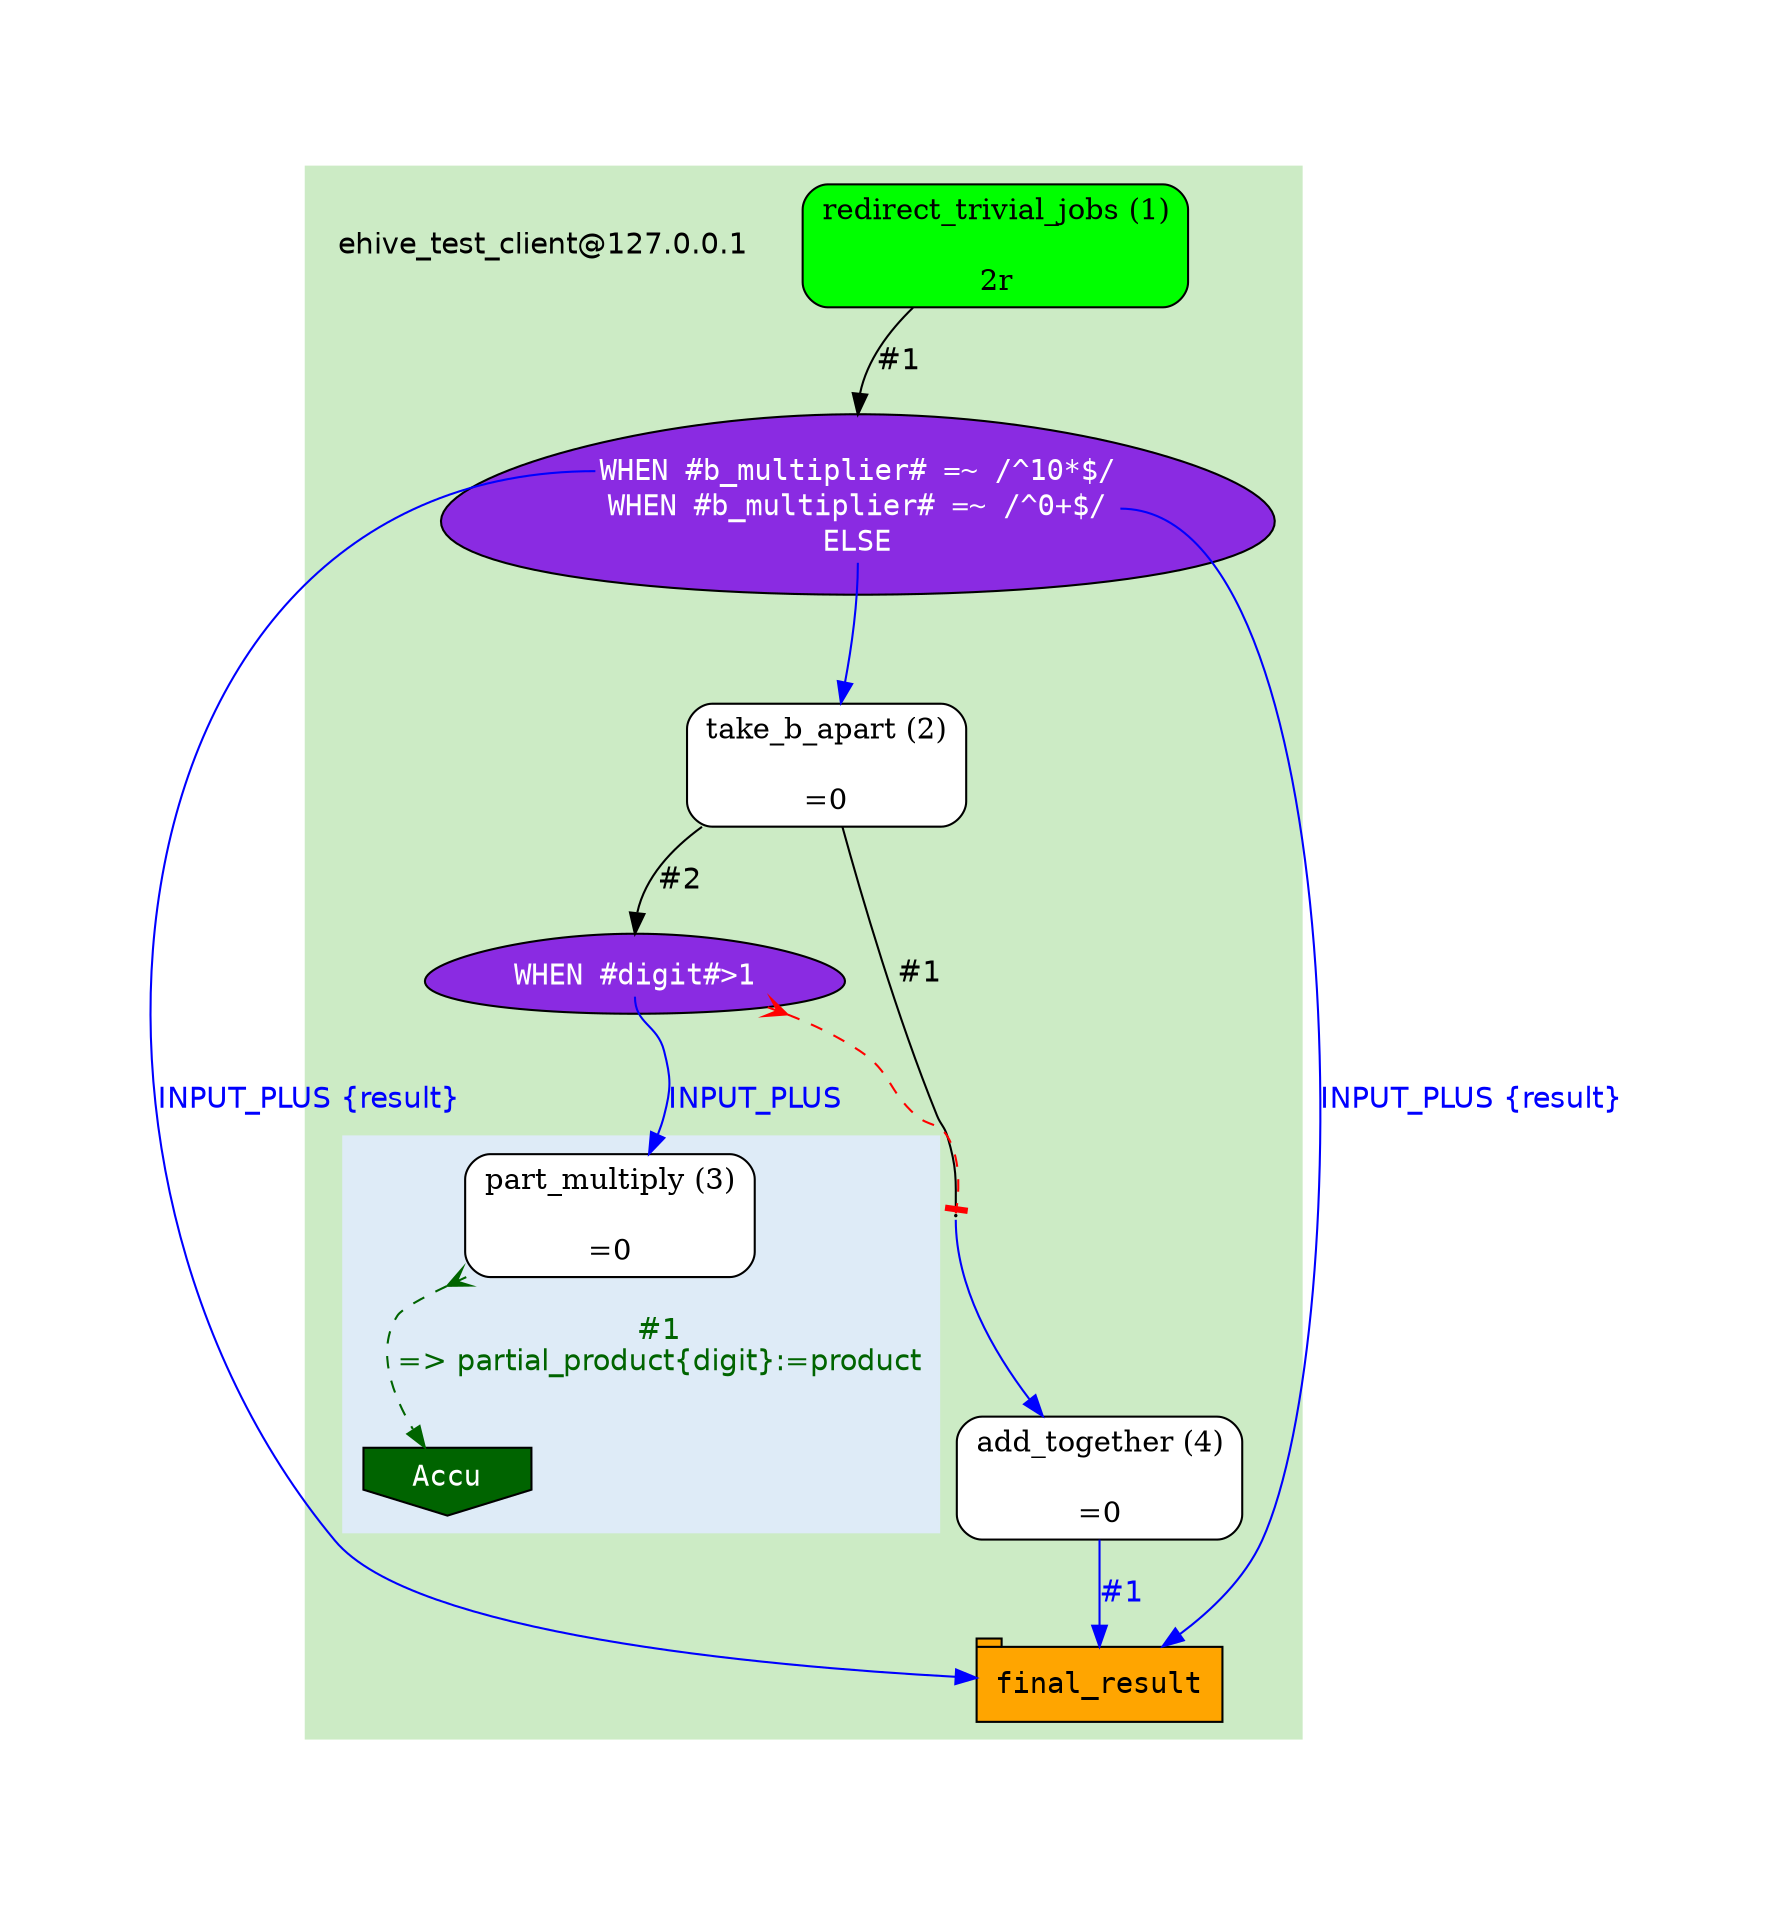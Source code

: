 digraph test {
	ratio="compress"; concentrate = "true"; name = "AnalysisWorkflow"; pad = "1.0";
	analysis_redirect_trivial_jobs [fillcolor="green", fontname="Times-Roman", label=<<table border="0" cellborder="0" cellspacing="0" cellpadding="1"><tr><td colspan="1">redirect_trivial_jobs (1)</td></tr><tr><td colspan="1"> </td></tr><tr><td bgcolor="green" width="100%">2r</td></tr></table>>, shape="Mrecord", style="filled"];
	dfr_1_mp [fillcolor="blueviolet", fontcolor="white", fontname="Courier", label=<<table border="0" cellborder="0" cellspacing="0" cellpadding="1">i<tr><td></td></tr><tr><td port="cond_0">WHEN #b_multiplier# =~ /^10*$/</td></tr><tr><td port="cond_1">WHEN #b_multiplier# =~ /^0+$/</td></tr><tr><td port="cond_2">ELSE</td></tr></table>>, shape="egg", style="filled"];
	table_final_result [fillcolor="orange", fontcolor="black", fontname="Courier", label=<<table border="0" cellborder="0" cellspacing="0" cellpadding="1"><tr><td colspan="1">final_result</td></tr></table>>, shape="tab", style="filled"];
	analysis_take_b_apart [fillcolor="white", fontname="Times-Roman", label=<<table border="0" cellborder="0" cellspacing="0" cellpadding="1"><tr><td colspan="1">take_b_apart (2)</td></tr><tr><td colspan="1"> </td></tr><tr><td>=0</td></tr></table>>, shape="Mrecord", style="filled"];
	dfr_2_mp [fixedsize="1", height="0.01", label="dfr_2_mp", shape="point", width="0.01"];
	analysis_add_together [fillcolor="white", fontname="Times-Roman", label=<<table border="0" cellborder="0" cellspacing="0" cellpadding="1"><tr><td colspan="1">add_together (4)</td></tr><tr><td colspan="1"> </td></tr><tr><td>=0</td></tr></table>>, shape="Mrecord", style="filled"];
	dfr_3_mp [fillcolor="blueviolet", fontcolor="white", fontname="Courier", label=<<table border="0" cellborder="0" cellspacing="0" cellpadding="1">i<tr><td></td></tr><tr><td port="cond_0">WHEN #digit#&gt;1</td></tr></table>>, shape="egg", style="filled"];
	analysis_part_multiply [fillcolor="white", fontname="Times-Roman", label=<<table border="0" cellborder="0" cellspacing="0" cellpadding="1"><tr><td colspan="1">part_multiply (3)</td></tr><tr><td colspan="1"> </td></tr><tr><td>=0</td></tr></table>>, shape="Mrecord", style="filled"];
	sink_dfr_2_mp [fillcolor="darkgreen", fontcolor="white", fontname="Courier", label="Accu", shape="invhouse", style="filled"];
	pipelabel_smart_long_mult [fontname="Helvetica", label="ehive_test_client@127.0.0.1", shape="plaintext"];
	analysis_add_together -> table_final_result [color="blue", fontcolor="blue", fontname="Helvetica", label="#1\n"];
	analysis_part_multiply -> sink_dfr_2_mp [arrowtail="crow", color="darkgreen", dir="both", fontcolor="darkgreen", fontname="Helvetica", label="#1\n=> partial_product{digit}:=product", style="dashed"];
	analysis_redirect_trivial_jobs -> dfr_1_mp [arrowhead="normal", color="black", fontcolor="black", fontname="Helvetica", headport="n", label="#1"];
	analysis_take_b_apart -> dfr_2_mp [arrowhead="none", color="black", fontcolor="black", fontname="Helvetica", headport="n", label="#1"];
	analysis_take_b_apart -> dfr_3_mp [arrowhead="normal", color="black", fontcolor="black", fontname="Helvetica", headport="n", label="#2"];
	dfr_1_mp -> analysis_take_b_apart [color="blue", fontcolor="blue", fontname="Helvetica", label="\n", tailport="cond_2"];
	dfr_1_mp -> table_final_result [color="blue", fontcolor="blue", fontname="Helvetica", label="\nINPUT_PLUS {result}", tailport="cond_0"];
	dfr_1_mp -> table_final_result [color="blue", fontcolor="blue", fontname="Helvetica", label="\nINPUT_PLUS {result}", tailport="cond_1"];
	dfr_2_mp -> analysis_add_together [color="blue", fontcolor="blue", fontname="Helvetica", label="\n", tailport="s"];
	dfr_3_mp -> analysis_part_multiply [color="blue", fontcolor="blue", fontname="Helvetica", label="\nINPUT_PLUS ", tailport="cond_0"];
	dfr_3_mp -> dfr_2_mp [arrowhead="tee", arrowtail="crow", color="red", dir="both", style="dashed"];

subgraph cluster_smart_long_mult {
	style=filled;
	colorscheme=pastel19;
	color=3;
	pipelabel_smart_long_mult;
	analysis_redirect_trivial_jobs;
	dfr_1_mp;
	table_final_result;
	table_final_result;
	analysis_take_b_apart;
	dfr_2_mp;
	subgraph cluster_dfr_2_mp {
		style=filled;
		colorscheme=blues9;
		color=2;
		analysis_part_multiply;
		sink_dfr_2_mp;
	}
	dfr_3_mp;
	analysis_add_together;
	table_final_result;
}
}
